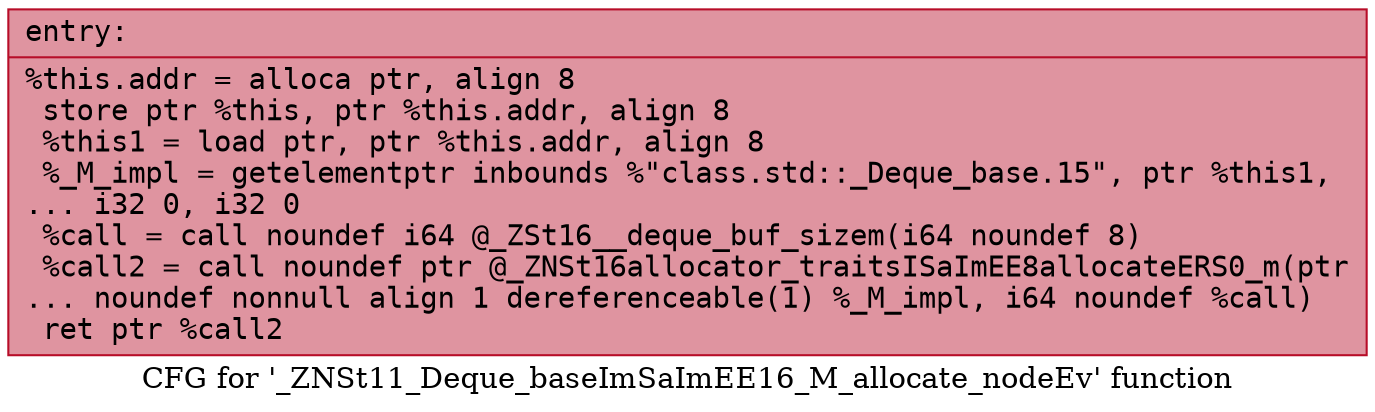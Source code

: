 digraph "CFG for '_ZNSt11_Deque_baseImSaImEE16_M_allocate_nodeEv' function" {
	label="CFG for '_ZNSt11_Deque_baseImSaImEE16_M_allocate_nodeEv' function";

	Node0x560dc9fe8450 [shape=record,color="#b70d28ff", style=filled, fillcolor="#b70d2870" fontname="Courier",label="{entry:\l|  %this.addr = alloca ptr, align 8\l  store ptr %this, ptr %this.addr, align 8\l  %this1 = load ptr, ptr %this.addr, align 8\l  %_M_impl = getelementptr inbounds %\"class.std::_Deque_base.15\", ptr %this1,\l... i32 0, i32 0\l  %call = call noundef i64 @_ZSt16__deque_buf_sizem(i64 noundef 8)\l  %call2 = call noundef ptr @_ZNSt16allocator_traitsISaImEE8allocateERS0_m(ptr\l... noundef nonnull align 1 dereferenceable(1) %_M_impl, i64 noundef %call)\l  ret ptr %call2\l}"];
}
